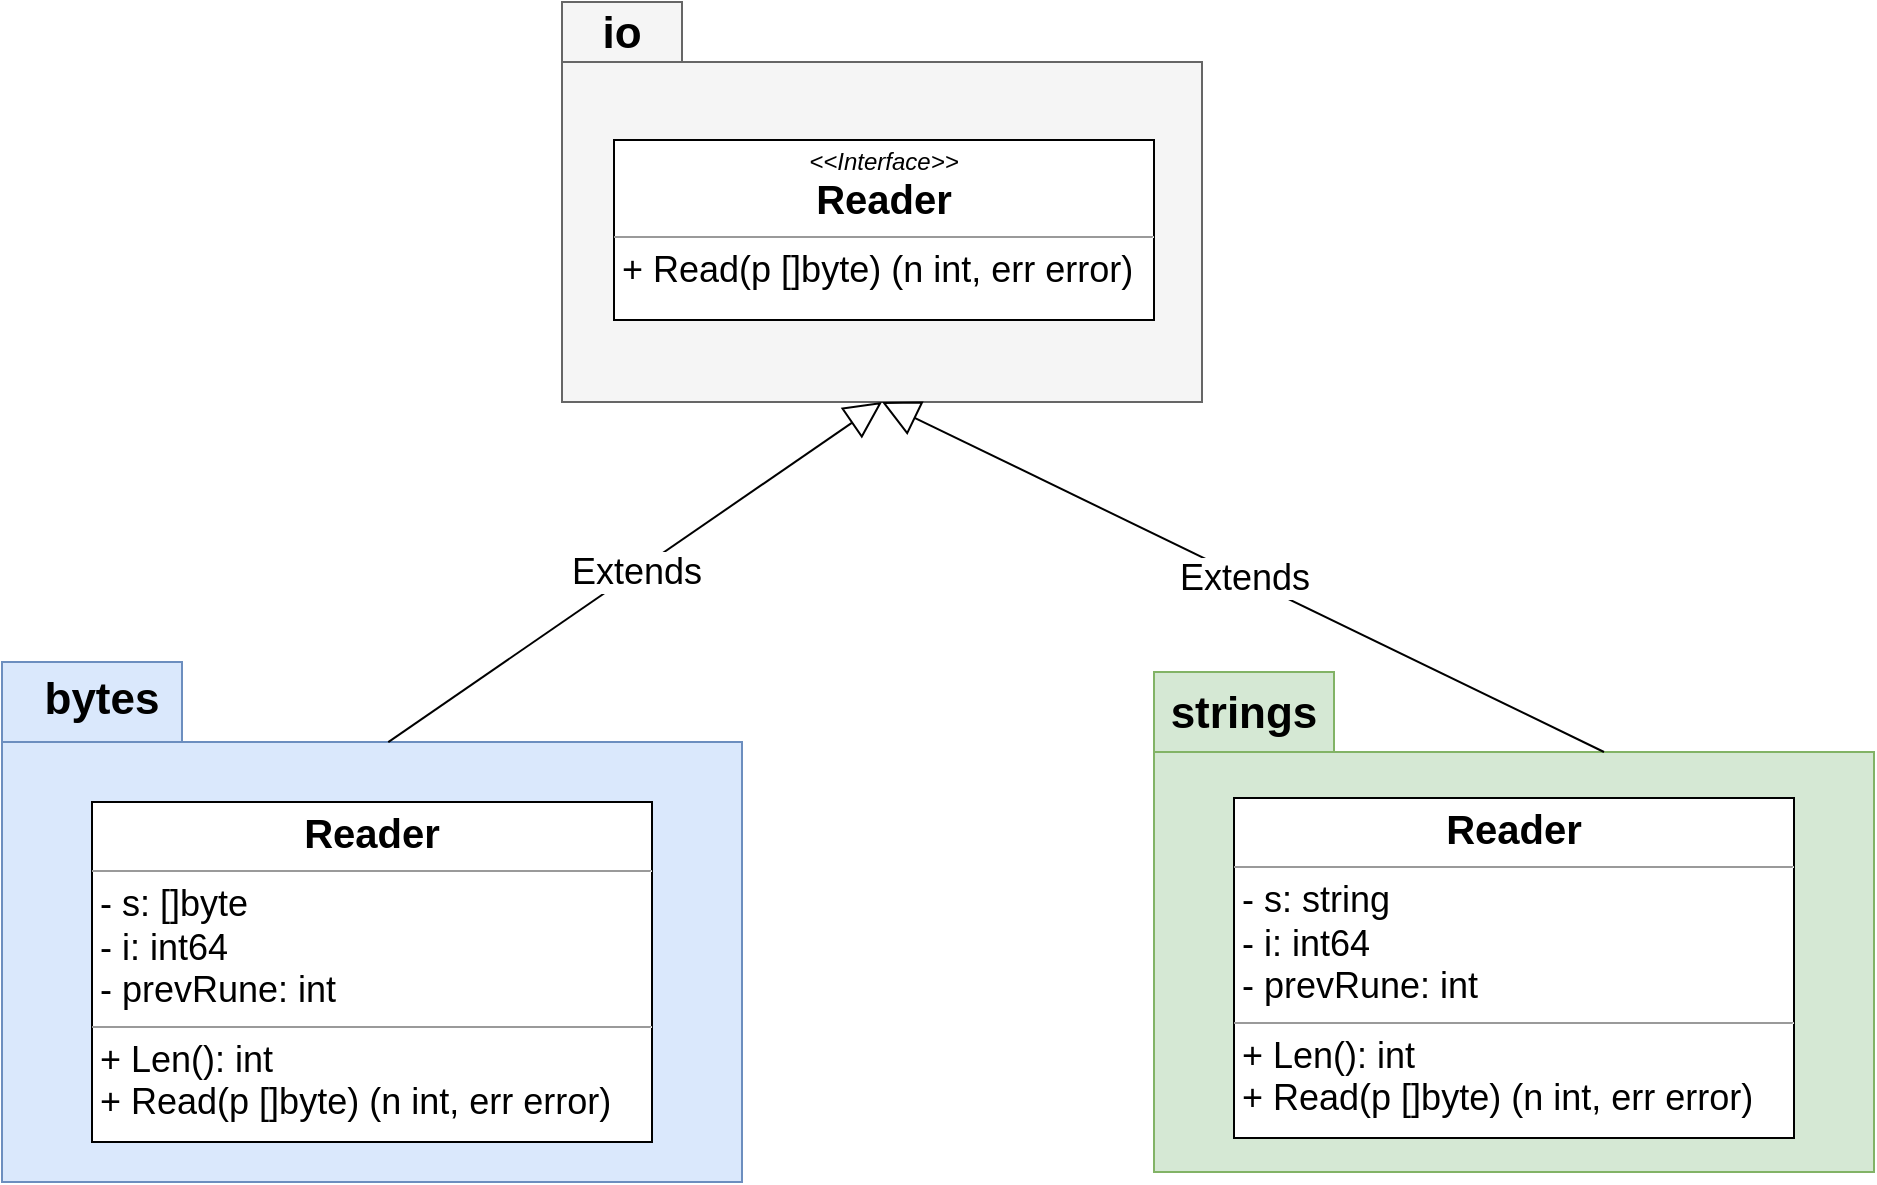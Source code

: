 <mxfile version="16.1.0" type="github">
  <diagram id="nc4mKjtdBgmFFiV7858P" name="第 1 页">
    <mxGraphModel dx="1426" dy="803" grid="1" gridSize="10" guides="1" tooltips="1" connect="1" arrows="1" fold="1" page="1" pageScale="1" pageWidth="1169" pageHeight="827" math="0" shadow="0">
      <root>
        <mxCell id="0" />
        <mxCell id="1" parent="0" />
        <mxCell id="EDF4gS8cPWlLOGGl1yAr-1" value="" style="shape=folder;fontStyle=1;spacingTop=10;tabWidth=60;tabHeight=30;tabPosition=left;html=1;fillColor=#f5f5f5;fontColor=#333333;strokeColor=#666666;" vertex="1" parent="1">
          <mxGeometry x="420" y="160" width="320" height="200" as="geometry" />
        </mxCell>
        <mxCell id="EDF4gS8cPWlLOGGl1yAr-2" value="&lt;p style=&quot;margin: 0px ; margin-top: 4px ; text-align: center&quot;&gt;&lt;i&gt;&amp;lt;&amp;lt;Interface&amp;gt;&amp;gt;&lt;/i&gt;&lt;br&gt;&lt;b&gt;&lt;font style=&quot;font-size: 20px&quot;&gt;Reader&lt;/font&gt;&lt;/b&gt;&lt;/p&gt;&lt;hr size=&quot;1&quot;&gt;&lt;p style=&quot;margin: 0px 0px 0px 4px ; font-size: 18px&quot;&gt;&lt;font style=&quot;font-size: 18px&quot;&gt;+&amp;nbsp;&lt;/font&gt;&lt;font style=&quot;font-size: 18px&quot;&gt;Read(p []byte) (n int, err error)&lt;/font&gt;&lt;/p&gt;" style="verticalAlign=top;align=left;overflow=fill;fontSize=12;fontFamily=Helvetica;html=1;" vertex="1" parent="1">
          <mxGeometry x="446" y="229" width="270" height="90" as="geometry" />
        </mxCell>
        <mxCell id="EDF4gS8cPWlLOGGl1yAr-3" value="io" style="text;align=center;fontStyle=1;verticalAlign=middle;spacingLeft=3;spacingRight=3;strokeColor=none;rotatable=0;points=[[0,0.5],[1,0.5]];portConstraint=eastwest;fontSize=22;" vertex="1" parent="1">
          <mxGeometry x="410" y="160" width="80" height="26" as="geometry" />
        </mxCell>
        <mxCell id="EDF4gS8cPWlLOGGl1yAr-4" value="&lt;div style=&quot;text-align: left ; line-height: 1.75 ; font-size: 14px&quot;&gt;&lt;br&gt;&lt;/div&gt;" style="shape=folder;fontStyle=1;spacingTop=10;tabWidth=90;tabHeight=40;tabPosition=left;html=1;fontSize=18;fillColor=#dae8fc;strokeColor=#6c8ebf;" vertex="1" parent="1">
          <mxGeometry x="140" y="490" width="370" height="260" as="geometry" />
        </mxCell>
        <mxCell id="EDF4gS8cPWlLOGGl1yAr-5" value="&lt;div style=&quot;text-align: left ; line-height: 1.75 ; font-size: 14px&quot;&gt;&lt;br&gt;&lt;/div&gt;" style="shape=folder;fontStyle=1;spacingTop=10;tabWidth=90;tabHeight=40;tabPosition=left;html=1;fontSize=18;fillColor=#d5e8d4;strokeColor=#82b366;" vertex="1" parent="1">
          <mxGeometry x="716" y="495" width="360" height="250" as="geometry" />
        </mxCell>
        <mxCell id="EDF4gS8cPWlLOGGl1yAr-6" value="bytes" style="text;align=center;fontStyle=1;verticalAlign=middle;spacingLeft=3;spacingRight=3;strokeColor=none;rotatable=0;points=[[0,0.5],[1,0.5]];portConstraint=eastwest;fontSize=22;" vertex="1" parent="1">
          <mxGeometry x="150" y="493" width="80" height="26" as="geometry" />
        </mxCell>
        <mxCell id="EDF4gS8cPWlLOGGl1yAr-7" value="strings" style="text;align=center;fontStyle=1;verticalAlign=middle;spacingLeft=3;spacingRight=3;strokeColor=none;rotatable=0;points=[[0,0.5],[1,0.5]];portConstraint=eastwest;fontSize=22;" vertex="1" parent="1">
          <mxGeometry x="721" y="500" width="80" height="26" as="geometry" />
        </mxCell>
        <mxCell id="EDF4gS8cPWlLOGGl1yAr-10" value="&lt;p style=&quot;margin: 0px ; margin-top: 4px ; text-align: center&quot;&gt;&lt;b&gt;&lt;font style=&quot;font-size: 20px&quot;&gt;Reader&lt;/font&gt;&lt;/b&gt;&lt;/p&gt;&lt;hr size=&quot;1&quot;&gt;&lt;p style=&quot;margin: 0px 0px 0px 4px ; font-size: 18px&quot;&gt;&lt;font style=&quot;font-size: 18px&quot;&gt;- s: string&lt;/font&gt;&lt;/p&gt;&lt;p style=&quot;margin: 0px 0px 0px 4px ; font-size: 18px&quot;&gt;&lt;font style=&quot;font-size: 18px&quot;&gt;- i: int64&lt;/font&gt;&lt;/p&gt;&lt;p style=&quot;margin: 0px 0px 0px 4px ; font-size: 18px&quot;&gt;&lt;font style=&quot;font-size: 18px&quot;&gt;- prevRune: int&lt;/font&gt;&lt;/p&gt;&lt;hr size=&quot;1&quot;&gt;&lt;p style=&quot;margin: 0px 0px 0px 4px ; font-size: 18px&quot;&gt;&lt;font style=&quot;font-size: 18px&quot;&gt;+ Len(): int&lt;/font&gt;&lt;/p&gt;&lt;p style=&quot;margin: 0px 0px 0px 4px ; font-size: 18px&quot;&gt;&lt;font style=&quot;font-size: 18px&quot;&gt;+&amp;nbsp;&lt;/font&gt;&lt;font style=&quot;font-size: 18px&quot;&gt;Read(p []byte) (n int, err error)&lt;/font&gt;&lt;br&gt;&lt;/p&gt;" style="verticalAlign=top;align=left;overflow=fill;fontSize=12;fontFamily=Helvetica;html=1;" vertex="1" parent="1">
          <mxGeometry x="756" y="558" width="280" height="170" as="geometry" />
        </mxCell>
        <mxCell id="EDF4gS8cPWlLOGGl1yAr-11" value="&lt;p style=&quot;margin: 0px ; margin-top: 4px ; text-align: center&quot;&gt;&lt;b&gt;&lt;font style=&quot;font-size: 20px&quot;&gt;Reader&lt;/font&gt;&lt;/b&gt;&lt;/p&gt;&lt;hr size=&quot;1&quot;&gt;&lt;p style=&quot;margin: 0px 0px 0px 4px ; font-size: 18px&quot;&gt;&lt;font style=&quot;font-size: 18px&quot;&gt;- s: []byte&lt;/font&gt;&lt;/p&gt;&lt;p style=&quot;margin: 0px 0px 0px 4px ; font-size: 18px&quot;&gt;&lt;font style=&quot;font-size: 18px&quot;&gt;- i: int64&lt;/font&gt;&lt;/p&gt;&lt;p style=&quot;margin: 0px 0px 0px 4px ; font-size: 18px&quot;&gt;&lt;font style=&quot;font-size: 18px&quot;&gt;- prevRune: int&lt;/font&gt;&lt;/p&gt;&lt;hr size=&quot;1&quot;&gt;&lt;p style=&quot;margin: 0px 0px 0px 4px ; font-size: 18px&quot;&gt;&lt;font style=&quot;font-size: 18px&quot;&gt;+ Len(): int&lt;/font&gt;&lt;/p&gt;&lt;p style=&quot;margin: 0px 0px 0px 4px ; font-size: 18px&quot;&gt;&lt;font style=&quot;font-size: 18px&quot;&gt;+&amp;nbsp;&lt;/font&gt;&lt;font style=&quot;font-size: 18px&quot;&gt;Read(p []byte) (n int, err error)&lt;/font&gt;&lt;br&gt;&lt;/p&gt;" style="verticalAlign=top;align=left;overflow=fill;fontSize=12;fontFamily=Helvetica;html=1;" vertex="1" parent="1">
          <mxGeometry x="185" y="560" width="280" height="170" as="geometry" />
        </mxCell>
        <mxCell id="EDF4gS8cPWlLOGGl1yAr-13" value="Extends" style="endArrow=block;endSize=16;endFill=0;html=1;rounded=0;fontSize=18;exitX=0.522;exitY=0.154;exitDx=0;exitDy=0;exitPerimeter=0;entryX=0.5;entryY=1;entryDx=0;entryDy=0;entryPerimeter=0;" edge="1" parent="1" source="EDF4gS8cPWlLOGGl1yAr-4" target="EDF4gS8cPWlLOGGl1yAr-1">
          <mxGeometry width="160" relative="1" as="geometry">
            <mxPoint x="520" y="480" as="sourcePoint" />
            <mxPoint x="680" y="480" as="targetPoint" />
          </mxGeometry>
        </mxCell>
        <mxCell id="EDF4gS8cPWlLOGGl1yAr-14" value="Extends" style="endArrow=block;endSize=16;endFill=0;html=1;rounded=0;fontSize=18;exitX=0;exitY=0;exitDx=225;exitDy=40;exitPerimeter=0;entryX=0.5;entryY=1;entryDx=0;entryDy=0;entryPerimeter=0;" edge="1" parent="1" source="EDF4gS8cPWlLOGGl1yAr-5" target="EDF4gS8cPWlLOGGl1yAr-1">
          <mxGeometry width="160" relative="1" as="geometry">
            <mxPoint x="343.14" y="540.04" as="sourcePoint" />
            <mxPoint x="590" y="370" as="targetPoint" />
          </mxGeometry>
        </mxCell>
      </root>
    </mxGraphModel>
  </diagram>
</mxfile>
